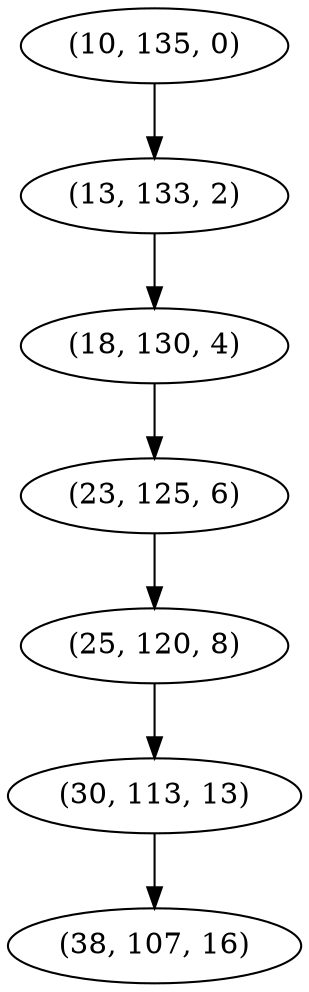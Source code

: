 digraph tree {
    "(10, 135, 0)";
    "(13, 133, 2)";
    "(18, 130, 4)";
    "(23, 125, 6)";
    "(25, 120, 8)";
    "(30, 113, 13)";
    "(38, 107, 16)";
    "(10, 135, 0)" -> "(13, 133, 2)";
    "(13, 133, 2)" -> "(18, 130, 4)";
    "(18, 130, 4)" -> "(23, 125, 6)";
    "(23, 125, 6)" -> "(25, 120, 8)";
    "(25, 120, 8)" -> "(30, 113, 13)";
    "(30, 113, 13)" -> "(38, 107, 16)";
}

